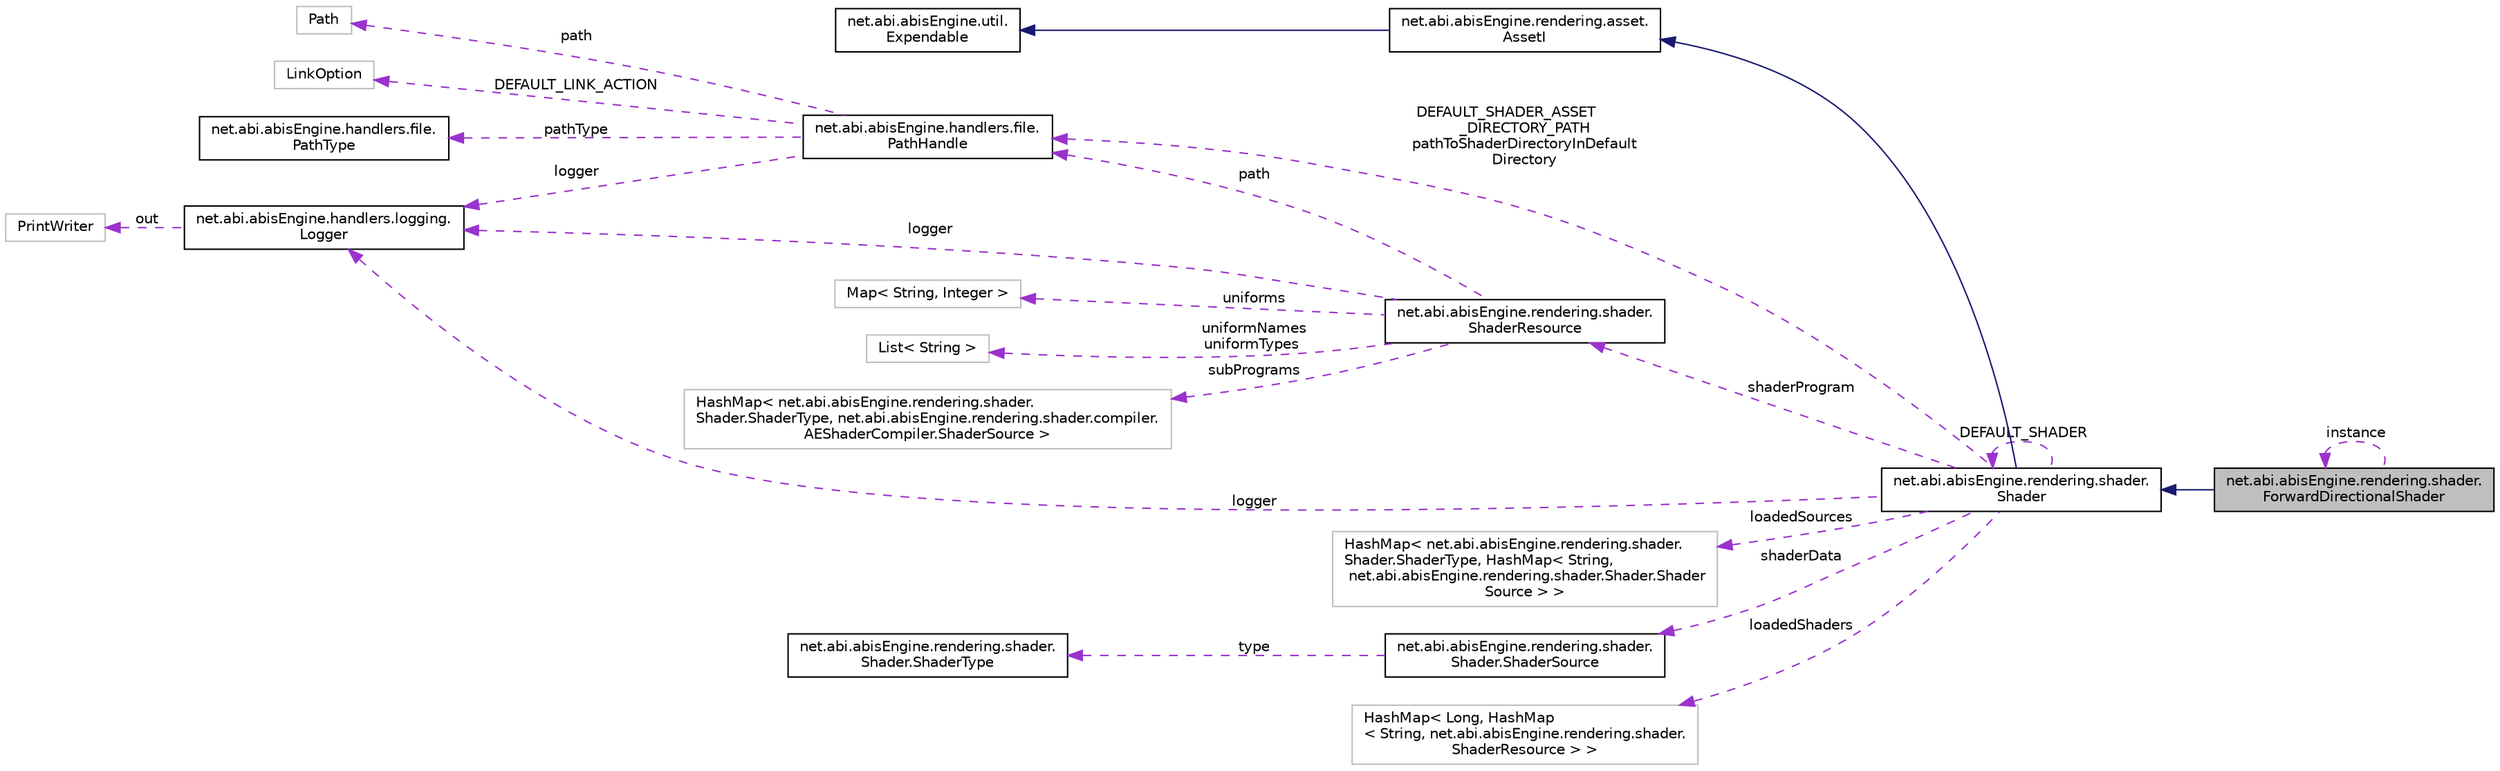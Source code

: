 digraph "net.abi.abisEngine.rendering.shader.ForwardDirectionalShader"
{
 // LATEX_PDF_SIZE
  edge [fontname="Helvetica",fontsize="10",labelfontname="Helvetica",labelfontsize="10"];
  node [fontname="Helvetica",fontsize="10",shape=record];
  rankdir="LR";
  Node1 [label="net.abi.abisEngine.rendering.shader.\lForwardDirectionalShader",height=0.2,width=0.4,color="black", fillcolor="grey75", style="filled", fontcolor="black",tooltip=" "];
  Node2 -> Node1 [dir="back",color="midnightblue",fontsize="10",style="solid",fontname="Helvetica"];
  Node2 [label="net.abi.abisEngine.rendering.shader.\lShader",height=0.2,width=0.4,color="black", fillcolor="white", style="filled",URL="$da/dff/classnet_1_1abi_1_1abis_engine_1_1rendering_1_1shader_1_1_shader.html",tooltip=" "];
  Node3 -> Node2 [dir="back",color="midnightblue",fontsize="10",style="solid",fontname="Helvetica"];
  Node3 [label="net.abi.abisEngine.rendering.asset.\lAssetI",height=0.2,width=0.4,color="black", fillcolor="white", style="filled",URL="$db/d3c/interfacenet_1_1abi_1_1abis_engine_1_1rendering_1_1asset_1_1_asset_i.html",tooltip=" "];
  Node4 -> Node3 [dir="back",color="midnightblue",fontsize="10",style="solid",fontname="Helvetica"];
  Node4 [label="net.abi.abisEngine.util.\lExpendable",height=0.2,width=0.4,color="black", fillcolor="white", style="filled",URL="$dd/d27/interfacenet_1_1abi_1_1abis_engine_1_1util_1_1_expendable.html",tooltip=" "];
  Node5 -> Node2 [dir="back",color="darkorchid3",fontsize="10",style="dashed",label=" shaderProgram" ,fontname="Helvetica"];
  Node5 [label="net.abi.abisEngine.rendering.shader.\lShaderResource",height=0.2,width=0.4,color="black", fillcolor="white", style="filled",URL="$d7/d77/classnet_1_1abi_1_1abis_engine_1_1rendering_1_1shader_1_1_shader_resource.html",tooltip=" "];
  Node6 -> Node5 [dir="back",color="darkorchid3",fontsize="10",style="dashed",label=" uniformNames\nuniformTypes" ,fontname="Helvetica"];
  Node6 [label="List\< String \>",height=0.2,width=0.4,color="grey75", fillcolor="white", style="filled",tooltip=" "];
  Node7 -> Node5 [dir="back",color="darkorchid3",fontsize="10",style="dashed",label=" path" ,fontname="Helvetica"];
  Node7 [label="net.abi.abisEngine.handlers.file.\lPathHandle",height=0.2,width=0.4,color="black", fillcolor="white", style="filled",URL="$d6/d9e/classnet_1_1abi_1_1abis_engine_1_1handlers_1_1file_1_1_path_handle.html",tooltip=" "];
  Node8 -> Node7 [dir="back",color="darkorchid3",fontsize="10",style="dashed",label=" DEFAULT_LINK_ACTION" ,fontname="Helvetica"];
  Node8 [label="LinkOption",height=0.2,width=0.4,color="grey75", fillcolor="white", style="filled",tooltip=" "];
  Node9 -> Node7 [dir="back",color="darkorchid3",fontsize="10",style="dashed",label=" pathType" ,fontname="Helvetica"];
  Node9 [label="net.abi.abisEngine.handlers.file.\lPathType",height=0.2,width=0.4,color="black", fillcolor="white", style="filled",URL="$de/dc8/enumnet_1_1abi_1_1abis_engine_1_1handlers_1_1file_1_1_path_type.html",tooltip=" "];
  Node10 -> Node7 [dir="back",color="darkorchid3",fontsize="10",style="dashed",label=" path" ,fontname="Helvetica"];
  Node10 [label="Path",height=0.2,width=0.4,color="grey75", fillcolor="white", style="filled",tooltip=" "];
  Node11 -> Node7 [dir="back",color="darkorchid3",fontsize="10",style="dashed",label=" logger" ,fontname="Helvetica"];
  Node11 [label="net.abi.abisEngine.handlers.logging.\lLogger",height=0.2,width=0.4,color="black", fillcolor="white", style="filled",URL="$d1/d70/classnet_1_1abi_1_1abis_engine_1_1handlers_1_1logging_1_1_logger.html",tooltip=" "];
  Node12 -> Node11 [dir="back",color="darkorchid3",fontsize="10",style="dashed",label=" out" ,fontname="Helvetica"];
  Node12 [label="PrintWriter",height=0.2,width=0.4,color="grey75", fillcolor="white", style="filled",tooltip=" "];
  Node13 -> Node5 [dir="back",color="darkorchid3",fontsize="10",style="dashed",label=" uniforms" ,fontname="Helvetica"];
  Node13 [label="Map\< String, Integer \>",height=0.2,width=0.4,color="grey75", fillcolor="white", style="filled",tooltip=" "];
  Node11 -> Node5 [dir="back",color="darkorchid3",fontsize="10",style="dashed",label=" logger" ,fontname="Helvetica"];
  Node14 -> Node5 [dir="back",color="darkorchid3",fontsize="10",style="dashed",label=" subPrograms" ,fontname="Helvetica"];
  Node14 [label="HashMap\< net.abi.abisEngine.rendering.shader.\lShader.ShaderType, net.abi.abisEngine.rendering.shader.compiler.\lAEShaderCompiler.ShaderSource \>",height=0.2,width=0.4,color="grey75", fillcolor="white", style="filled",tooltip=" "];
  Node7 -> Node2 [dir="back",color="darkorchid3",fontsize="10",style="dashed",label=" DEFAULT_SHADER_ASSET\l_DIRECTORY_PATH\npathToShaderDirectoryInDefault\lDirectory" ,fontname="Helvetica"];
  Node15 -> Node2 [dir="back",color="darkorchid3",fontsize="10",style="dashed",label=" loadedSources" ,fontname="Helvetica"];
  Node15 [label="HashMap\< net.abi.abisEngine.rendering.shader.\lShader.ShaderType, HashMap\< String,\l net.abi.abisEngine.rendering.shader.Shader.Shader\lSource \> \>",height=0.2,width=0.4,color="grey75", fillcolor="white", style="filled",tooltip=" "];
  Node16 -> Node2 [dir="back",color="darkorchid3",fontsize="10",style="dashed",label=" shaderData" ,fontname="Helvetica"];
  Node16 [label="net.abi.abisEngine.rendering.shader.\lShader.ShaderSource",height=0.2,width=0.4,color="black", fillcolor="white", style="filled",URL="$d3/d62/classnet_1_1abi_1_1abis_engine_1_1rendering_1_1shader_1_1_shader_1_1_shader_source.html",tooltip=" "];
  Node17 -> Node16 [dir="back",color="darkorchid3",fontsize="10",style="dashed",label=" type" ,fontname="Helvetica"];
  Node17 [label="net.abi.abisEngine.rendering.shader.\lShader.ShaderType",height=0.2,width=0.4,color="black", fillcolor="white", style="filled",URL="$dc/df4/enumnet_1_1abi_1_1abis_engine_1_1rendering_1_1shader_1_1_shader_1_1_shader_type.html",tooltip=" "];
  Node11 -> Node2 [dir="back",color="darkorchid3",fontsize="10",style="dashed",label=" logger" ,fontname="Helvetica"];
  Node2 -> Node2 [dir="back",color="darkorchid3",fontsize="10",style="dashed",label=" DEFAULT_SHADER" ,fontname="Helvetica"];
  Node18 -> Node2 [dir="back",color="darkorchid3",fontsize="10",style="dashed",label=" loadedShaders" ,fontname="Helvetica"];
  Node18 [label="HashMap\< Long, HashMap\l\< String, net.abi.abisEngine.rendering.shader.\lShaderResource \> \>",height=0.2,width=0.4,color="grey75", fillcolor="white", style="filled",tooltip=" "];
  Node1 -> Node1 [dir="back",color="darkorchid3",fontsize="10",style="dashed",label=" instance" ,fontname="Helvetica"];
}
